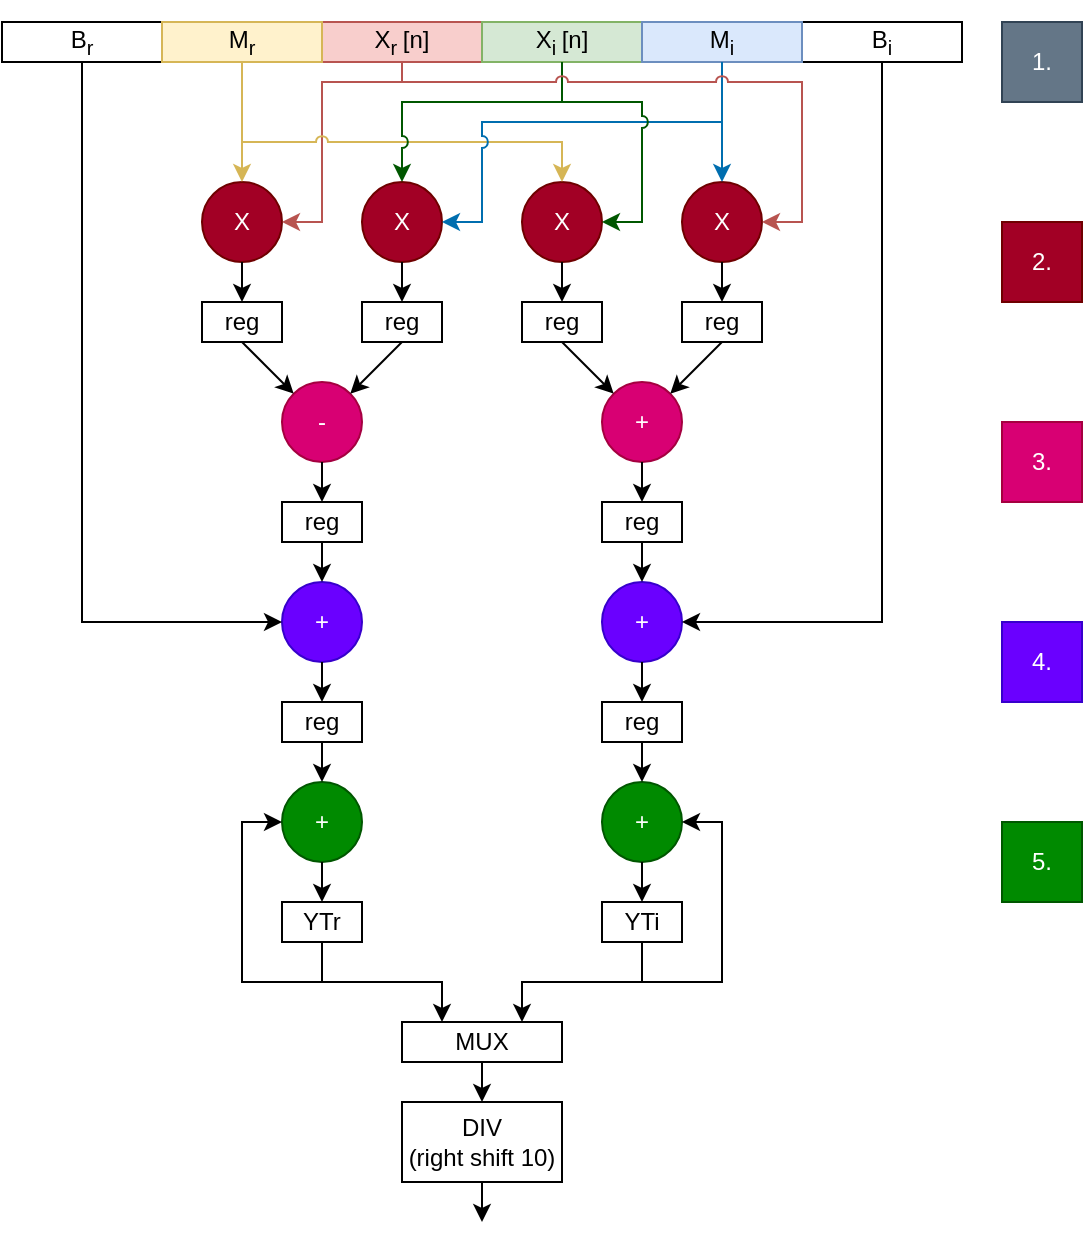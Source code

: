<mxfile version="20.4.0" type="device"><diagram id="ZC7KPHYoLnOwR-cc_QP7" name="Page-1"><mxGraphModel dx="1422" dy="754" grid="1" gridSize="10" guides="1" tooltips="1" connect="1" arrows="1" fold="1" page="1" pageScale="1" pageWidth="827" pageHeight="1169" math="0" shadow="0"><root><mxCell id="0"/><mxCell id="1" parent="0"/><mxCell id="bzOef7wB1T1-UV5ergGm-1" value="X" style="ellipse;whiteSpace=wrap;html=1;aspect=fixed;fillColor=#a20025;strokeColor=#6F0000;fontColor=#ffffff;" vertex="1" parent="1"><mxGeometry x="140" y="120" width="40" height="40" as="geometry"/></mxCell><mxCell id="bzOef7wB1T1-UV5ergGm-2" value="X" style="ellipse;whiteSpace=wrap;html=1;aspect=fixed;fillColor=#a20025;strokeColor=#6F0000;fontColor=#ffffff;" vertex="1" parent="1"><mxGeometry x="220" y="120" width="40" height="40" as="geometry"/></mxCell><mxCell id="bzOef7wB1T1-UV5ergGm-3" value="X" style="ellipse;whiteSpace=wrap;html=1;aspect=fixed;fillColor=#a20025;strokeColor=#6F0000;fontColor=#ffffff;" vertex="1" parent="1"><mxGeometry x="300" y="120" width="40" height="40" as="geometry"/></mxCell><mxCell id="bzOef7wB1T1-UV5ergGm-17" style="edgeStyle=orthogonalEdgeStyle;rounded=0;orthogonalLoop=1;jettySize=auto;html=1;exitX=0.5;exitY=0;exitDx=0;exitDy=0;" edge="1" parent="1" source="bzOef7wB1T1-UV5ergGm-4"><mxGeometry relative="1" as="geometry"><mxPoint x="400.143" y="159.857" as="targetPoint"/></mxGeometry></mxCell><mxCell id="bzOef7wB1T1-UV5ergGm-4" value="X" style="ellipse;whiteSpace=wrap;html=1;aspect=fixed;fillColor=#a20025;strokeColor=#6F0000;fontColor=#ffffff;" vertex="1" parent="1"><mxGeometry x="380" y="120" width="40" height="40" as="geometry"/></mxCell><mxCell id="bzOef7wB1T1-UV5ergGm-5" value="-" style="ellipse;whiteSpace=wrap;html=1;aspect=fixed;fillColor=#d80073;strokeColor=#A50040;fontColor=#ffffff;" vertex="1" parent="1"><mxGeometry x="180" y="220" width="40" height="40" as="geometry"/></mxCell><mxCell id="bzOef7wB1T1-UV5ergGm-6" value="+" style="ellipse;whiteSpace=wrap;html=1;aspect=fixed;fillColor=#d80073;strokeColor=#A50040;fontColor=#ffffff;" vertex="1" parent="1"><mxGeometry x="340" y="220" width="40" height="40" as="geometry"/></mxCell><mxCell id="bzOef7wB1T1-UV5ergGm-7" value="+" style="ellipse;whiteSpace=wrap;html=1;aspect=fixed;fillColor=#6a00ff;strokeColor=#3700CC;fontColor=#ffffff;" vertex="1" parent="1"><mxGeometry x="180" y="320" width="40" height="40" as="geometry"/></mxCell><mxCell id="bzOef7wB1T1-UV5ergGm-8" value="+" style="ellipse;whiteSpace=wrap;html=1;aspect=fixed;fillColor=#6a00ff;strokeColor=#3700CC;fontColor=#ffffff;" vertex="1" parent="1"><mxGeometry x="340" y="320" width="40" height="40" as="geometry"/></mxCell><mxCell id="bzOef7wB1T1-UV5ergGm-9" value="" style="endArrow=classic;html=1;rounded=0;entryX=0;entryY=0;entryDx=0;entryDy=0;" edge="1" parent="1" target="bzOef7wB1T1-UV5ergGm-5"><mxGeometry width="50" height="50" relative="1" as="geometry"><mxPoint x="160" y="200" as="sourcePoint"/><mxPoint x="340" y="260" as="targetPoint"/></mxGeometry></mxCell><mxCell id="bzOef7wB1T1-UV5ergGm-10" value="" style="endArrow=classic;html=1;rounded=0;entryX=1;entryY=0;entryDx=0;entryDy=0;startArrow=none;exitX=0.5;exitY=1;exitDx=0;exitDy=0;" edge="1" parent="1" source="bzOef7wB1T1-UV5ergGm-21" target="bzOef7wB1T1-UV5ergGm-5"><mxGeometry width="50" height="50" relative="1" as="geometry"><mxPoint x="240" y="200" as="sourcePoint"/><mxPoint x="340" y="260" as="targetPoint"/></mxGeometry></mxCell><mxCell id="bzOef7wB1T1-UV5ergGm-11" value="" style="endArrow=classic;html=1;rounded=0;entryX=0;entryY=0;entryDx=0;entryDy=0;exitX=0.5;exitY=1;exitDx=0;exitDy=0;" edge="1" parent="1" source="bzOef7wB1T1-UV5ergGm-18" target="bzOef7wB1T1-UV5ergGm-6"><mxGeometry width="50" height="50" relative="1" as="geometry"><mxPoint x="330" y="230" as="sourcePoint"/><mxPoint x="340" y="260" as="targetPoint"/></mxGeometry></mxCell><mxCell id="bzOef7wB1T1-UV5ergGm-12" value="" style="endArrow=classic;html=1;rounded=0;entryX=1;entryY=0;entryDx=0;entryDy=0;exitX=0.5;exitY=1;exitDx=0;exitDy=0;" edge="1" parent="1" source="bzOef7wB1T1-UV5ergGm-19" target="bzOef7wB1T1-UV5ergGm-6"><mxGeometry width="50" height="50" relative="1" as="geometry"><mxPoint x="400" y="220" as="sourcePoint"/><mxPoint x="340" y="260" as="targetPoint"/></mxGeometry></mxCell><mxCell id="bzOef7wB1T1-UV5ergGm-13" value="" style="endArrow=classic;html=1;rounded=0;exitX=0.5;exitY=1;exitDx=0;exitDy=0;" edge="1" parent="1" source="bzOef7wB1T1-UV5ergGm-28" target="bzOef7wB1T1-UV5ergGm-7"><mxGeometry width="50" height="50" relative="1" as="geometry"><mxPoint x="200" y="340" as="sourcePoint"/><mxPoint x="380" y="280" as="targetPoint"/></mxGeometry></mxCell><mxCell id="bzOef7wB1T1-UV5ergGm-14" value="" style="endArrow=classic;html=1;rounded=0;entryX=0.5;entryY=0;entryDx=0;entryDy=0;exitX=0.5;exitY=1;exitDx=0;exitDy=0;" edge="1" parent="1" source="bzOef7wB1T1-UV5ergGm-29" target="bzOef7wB1T1-UV5ergGm-8"><mxGeometry width="50" height="50" relative="1" as="geometry"><mxPoint x="360" y="330" as="sourcePoint"/><mxPoint x="380" y="280" as="targetPoint"/></mxGeometry></mxCell><mxCell id="bzOef7wB1T1-UV5ergGm-15" value="" style="endArrow=classic;html=1;rounded=0;entryX=0;entryY=0.5;entryDx=0;entryDy=0;exitX=0.5;exitY=1;exitDx=0;exitDy=0;" edge="1" parent="1" source="bzOef7wB1T1-UV5ergGm-40" target="bzOef7wB1T1-UV5ergGm-7"><mxGeometry width="50" height="50" relative="1" as="geometry"><mxPoint x="100" y="320" as="sourcePoint"/><mxPoint x="170" y="340" as="targetPoint"/><Array as="points"><mxPoint x="80" y="340"/></Array></mxGeometry></mxCell><mxCell id="bzOef7wB1T1-UV5ergGm-16" value="" style="endArrow=classic;html=1;rounded=0;entryX=1;entryY=0.5;entryDx=0;entryDy=0;exitX=0.5;exitY=1;exitDx=0;exitDy=0;" edge="1" parent="1" source="bzOef7wB1T1-UV5ergGm-39" target="bzOef7wB1T1-UV5ergGm-8"><mxGeometry width="50" height="50" relative="1" as="geometry"><mxPoint x="440" y="280" as="sourcePoint"/><mxPoint x="400" y="320" as="targetPoint"/><Array as="points"><mxPoint x="480" y="340"/></Array></mxGeometry></mxCell><mxCell id="bzOef7wB1T1-UV5ergGm-18" value="reg" style="rounded=0;whiteSpace=wrap;html=1;" vertex="1" parent="1"><mxGeometry x="300" y="180" width="40" height="20" as="geometry"/></mxCell><mxCell id="bzOef7wB1T1-UV5ergGm-19" value="reg" style="rounded=0;whiteSpace=wrap;html=1;" vertex="1" parent="1"><mxGeometry x="380" y="180" width="40" height="20" as="geometry"/></mxCell><mxCell id="bzOef7wB1T1-UV5ergGm-20" value="reg" style="rounded=0;whiteSpace=wrap;html=1;" vertex="1" parent="1"><mxGeometry x="140" y="180" width="40" height="20" as="geometry"/></mxCell><mxCell id="bzOef7wB1T1-UV5ergGm-21" value="reg" style="rounded=0;whiteSpace=wrap;html=1;" vertex="1" parent="1"><mxGeometry x="220" y="180" width="40" height="20" as="geometry"/></mxCell><mxCell id="bzOef7wB1T1-UV5ergGm-24" value="" style="endArrow=classic;html=1;rounded=0;exitX=0.5;exitY=1;exitDx=0;exitDy=0;entryX=0.5;entryY=0;entryDx=0;entryDy=0;" edge="1" parent="1" source="bzOef7wB1T1-UV5ergGm-4" target="bzOef7wB1T1-UV5ergGm-19"><mxGeometry width="50" height="50" relative="1" as="geometry"><mxPoint x="330" y="270" as="sourcePoint"/><mxPoint x="380" y="220" as="targetPoint"/></mxGeometry></mxCell><mxCell id="bzOef7wB1T1-UV5ergGm-25" value="" style="endArrow=classic;html=1;rounded=0;exitX=0.5;exitY=1;exitDx=0;exitDy=0;entryX=0.5;entryY=0;entryDx=0;entryDy=0;" edge="1" parent="1" source="bzOef7wB1T1-UV5ergGm-3" target="bzOef7wB1T1-UV5ergGm-18"><mxGeometry width="50" height="50" relative="1" as="geometry"><mxPoint x="330" y="270" as="sourcePoint"/><mxPoint x="380" y="220" as="targetPoint"/></mxGeometry></mxCell><mxCell id="bzOef7wB1T1-UV5ergGm-26" value="" style="endArrow=classic;html=1;rounded=0;exitX=0.5;exitY=1;exitDx=0;exitDy=0;" edge="1" parent="1" source="bzOef7wB1T1-UV5ergGm-2" target="bzOef7wB1T1-UV5ergGm-21"><mxGeometry width="50" height="50" relative="1" as="geometry"><mxPoint x="330" y="270" as="sourcePoint"/><mxPoint x="380" y="220" as="targetPoint"/></mxGeometry></mxCell><mxCell id="bzOef7wB1T1-UV5ergGm-27" value="" style="endArrow=classic;html=1;rounded=0;entryX=0.5;entryY=0;entryDx=0;entryDy=0;exitX=0.5;exitY=1;exitDx=0;exitDy=0;" edge="1" parent="1" source="bzOef7wB1T1-UV5ergGm-1" target="bzOef7wB1T1-UV5ergGm-20"><mxGeometry width="50" height="50" relative="1" as="geometry"><mxPoint x="40" y="220" as="sourcePoint"/><mxPoint x="90" y="170" as="targetPoint"/></mxGeometry></mxCell><mxCell id="bzOef7wB1T1-UV5ergGm-28" value="reg" style="rounded=0;whiteSpace=wrap;html=1;" vertex="1" parent="1"><mxGeometry x="180" y="280" width="40" height="20" as="geometry"/></mxCell><mxCell id="bzOef7wB1T1-UV5ergGm-29" value="reg" style="rounded=0;whiteSpace=wrap;html=1;" vertex="1" parent="1"><mxGeometry x="340" y="280" width="40" height="20" as="geometry"/></mxCell><mxCell id="bzOef7wB1T1-UV5ergGm-30" value="" style="endArrow=classic;html=1;rounded=0;exitX=0.5;exitY=1;exitDx=0;exitDy=0;entryX=0.5;entryY=0;entryDx=0;entryDy=0;" edge="1" parent="1" source="bzOef7wB1T1-UV5ergGm-6" target="bzOef7wB1T1-UV5ergGm-29"><mxGeometry width="50" height="50" relative="1" as="geometry"><mxPoint x="330" y="270" as="sourcePoint"/><mxPoint x="380" y="220" as="targetPoint"/></mxGeometry></mxCell><mxCell id="bzOef7wB1T1-UV5ergGm-31" value="" style="endArrow=classic;html=1;rounded=0;exitX=0.5;exitY=1;exitDx=0;exitDy=0;entryX=0.5;entryY=0;entryDx=0;entryDy=0;" edge="1" parent="1" source="bzOef7wB1T1-UV5ergGm-5" target="bzOef7wB1T1-UV5ergGm-28"><mxGeometry width="50" height="50" relative="1" as="geometry"><mxPoint x="330" y="270" as="sourcePoint"/><mxPoint x="380" y="220" as="targetPoint"/></mxGeometry></mxCell><mxCell id="bzOef7wB1T1-UV5ergGm-39" value="B&lt;sub&gt;i&lt;/sub&gt;" style="rounded=0;whiteSpace=wrap;html=1;" vertex="1" parent="1"><mxGeometry x="440" y="40" width="80" height="20" as="geometry"/></mxCell><mxCell id="bzOef7wB1T1-UV5ergGm-40" value="B&lt;sub&gt;r&lt;/sub&gt;" style="rounded=0;whiteSpace=wrap;html=1;" vertex="1" parent="1"><mxGeometry x="40" y="40" width="80" height="20" as="geometry"/></mxCell><mxCell id="bzOef7wB1T1-UV5ergGm-41" value="&lt;p class=&quot;MsoNormal&quot;&gt;X&lt;sub&gt;r&amp;nbsp;&lt;/sub&gt;[n]&lt;/p&gt;" style="rounded=0;whiteSpace=wrap;html=1;fillColor=#f8cecc;strokeColor=#b85450;" vertex="1" parent="1"><mxGeometry x="200" y="40" width="80" height="20" as="geometry"/></mxCell><mxCell id="bzOef7wB1T1-UV5ergGm-42" value="&lt;p class=&quot;MsoNormal&quot;&gt;X&lt;sub&gt;i &lt;/sub&gt;[n]&lt;/p&gt;" style="rounded=0;whiteSpace=wrap;html=1;fillColor=#d5e8d4;strokeColor=#82b366;" vertex="1" parent="1"><mxGeometry x="280" y="40" width="80" height="20" as="geometry"/></mxCell><mxCell id="bzOef7wB1T1-UV5ergGm-43" value="" style="endArrow=classic;html=1;rounded=0;exitX=0.5;exitY=1;exitDx=0;exitDy=0;" edge="1" parent="1" source="bzOef7wB1T1-UV5ergGm-7"><mxGeometry width="50" height="50" relative="1" as="geometry"><mxPoint x="310" y="420" as="sourcePoint"/><mxPoint x="200" y="380" as="targetPoint"/></mxGeometry></mxCell><mxCell id="bzOef7wB1T1-UV5ergGm-44" value="" style="endArrow=classic;html=1;rounded=0;exitX=0.5;exitY=1;exitDx=0;exitDy=0;" edge="1" parent="1" source="bzOef7wB1T1-UV5ergGm-8"><mxGeometry width="50" height="50" relative="1" as="geometry"><mxPoint x="210" y="370" as="sourcePoint"/><mxPoint x="360" y="380" as="targetPoint"/></mxGeometry></mxCell><mxCell id="bzOef7wB1T1-UV5ergGm-45" value="+" style="ellipse;whiteSpace=wrap;html=1;aspect=fixed;fillColor=#008a00;strokeColor=#005700;fontColor=#ffffff;" vertex="1" parent="1"><mxGeometry x="340" y="420" width="40" height="40" as="geometry"/></mxCell><mxCell id="bzOef7wB1T1-UV5ergGm-46" value="+" style="ellipse;whiteSpace=wrap;html=1;aspect=fixed;fillColor=#008a00;strokeColor=#005700;fontColor=#ffffff;" vertex="1" parent="1"><mxGeometry x="180" y="420" width="40" height="40" as="geometry"/></mxCell><mxCell id="bzOef7wB1T1-UV5ergGm-47" value="M&lt;sub&gt;i&lt;/sub&gt;" style="rounded=0;whiteSpace=wrap;html=1;fillColor=#dae8fc;strokeColor=#6c8ebf;" vertex="1" parent="1"><mxGeometry x="360" y="40" width="80" height="20" as="geometry"/></mxCell><mxCell id="bzOef7wB1T1-UV5ergGm-48" value="M&lt;sub&gt;r&lt;/sub&gt;" style="rounded=0;whiteSpace=wrap;html=1;fillColor=#fff2cc;strokeColor=#d6b656;" vertex="1" parent="1"><mxGeometry x="120" y="40" width="80" height="20" as="geometry"/></mxCell><mxCell id="bzOef7wB1T1-UV5ergGm-49" value="" style="endArrow=classic;html=1;rounded=0;exitX=0.5;exitY=1;exitDx=0;exitDy=0;entryX=0.5;entryY=0;entryDx=0;entryDy=0;fillColor=#fff2cc;strokeColor=#d6b656;gradientColor=#ffd966;" edge="1" parent="1" source="bzOef7wB1T1-UV5ergGm-48" target="bzOef7wB1T1-UV5ergGm-1"><mxGeometry width="50" height="50" relative="1" as="geometry"><mxPoint x="160" y="110" as="sourcePoint"/><mxPoint x="210" y="60" as="targetPoint"/></mxGeometry></mxCell><mxCell id="bzOef7wB1T1-UV5ergGm-50" value="" style="endArrow=classic;html=1;rounded=0;exitX=0.5;exitY=1;exitDx=0;exitDy=0;entryX=1;entryY=0.5;entryDx=0;entryDy=0;fillColor=#f8cecc;strokeColor=#b85450;" edge="1" parent="1" source="bzOef7wB1T1-UV5ergGm-41" target="bzOef7wB1T1-UV5ergGm-1"><mxGeometry width="50" height="50" relative="1" as="geometry"><mxPoint x="220" y="120" as="sourcePoint"/><mxPoint x="270" y="70" as="targetPoint"/><Array as="points"><mxPoint x="240" y="70"/><mxPoint x="200" y="70"/><mxPoint x="200" y="140"/></Array></mxGeometry></mxCell><mxCell id="bzOef7wB1T1-UV5ergGm-51" value="" style="endArrow=classic;html=1;rounded=0;entryX=0.5;entryY=0;entryDx=0;entryDy=0;jumpStyle=arc;fillColor=#fff2cc;gradientColor=#ffd966;strokeColor=#d6b656;" edge="1" parent="1" target="bzOef7wB1T1-UV5ergGm-3"><mxGeometry width="50" height="50" relative="1" as="geometry"><mxPoint x="160" y="100" as="sourcePoint"/><mxPoint x="230" y="90" as="targetPoint"/><Array as="points"><mxPoint x="320" y="100"/></Array></mxGeometry></mxCell><mxCell id="bzOef7wB1T1-UV5ergGm-52" value="reg" style="rounded=0;whiteSpace=wrap;html=1;" vertex="1" parent="1"><mxGeometry x="180" y="380" width="40" height="20" as="geometry"/></mxCell><mxCell id="bzOef7wB1T1-UV5ergGm-53" value="reg" style="rounded=0;whiteSpace=wrap;html=1;" vertex="1" parent="1"><mxGeometry x="340" y="380" width="40" height="20" as="geometry"/></mxCell><mxCell id="bzOef7wB1T1-UV5ergGm-54" value="" style="endArrow=classic;html=1;rounded=0;jumpStyle=arc;exitX=0.5;exitY=1;exitDx=0;exitDy=0;entryX=0.5;entryY=0;entryDx=0;entryDy=0;" edge="1" parent="1" source="bzOef7wB1T1-UV5ergGm-52" target="bzOef7wB1T1-UV5ergGm-46"><mxGeometry width="50" height="50" relative="1" as="geometry"><mxPoint x="290" y="380" as="sourcePoint"/><mxPoint x="340" y="330" as="targetPoint"/></mxGeometry></mxCell><mxCell id="bzOef7wB1T1-UV5ergGm-55" value="" style="endArrow=classic;html=1;rounded=0;jumpStyle=arc;exitX=0.5;exitY=1;exitDx=0;exitDy=0;entryX=0.5;entryY=0;entryDx=0;entryDy=0;" edge="1" parent="1" source="bzOef7wB1T1-UV5ergGm-53" target="bzOef7wB1T1-UV5ergGm-45"><mxGeometry width="50" height="50" relative="1" as="geometry"><mxPoint x="210" y="410" as="sourcePoint"/><mxPoint x="210" y="430" as="targetPoint"/></mxGeometry></mxCell><mxCell id="bzOef7wB1T1-UV5ergGm-56" value="" style="endArrow=classic;html=1;rounded=0;jumpStyle=arc;exitX=0.5;exitY=1;exitDx=0;exitDy=0;entryX=0.5;entryY=0;entryDx=0;entryDy=0;fillColor=#008a00;strokeColor=#005700;" edge="1" parent="1" source="bzOef7wB1T1-UV5ergGm-42" target="bzOef7wB1T1-UV5ergGm-2"><mxGeometry width="50" height="50" relative="1" as="geometry"><mxPoint x="300" y="120" as="sourcePoint"/><mxPoint x="350" y="70" as="targetPoint"/><Array as="points"><mxPoint x="320" y="80"/><mxPoint x="240" y="80"/></Array></mxGeometry></mxCell><mxCell id="bzOef7wB1T1-UV5ergGm-57" value="" style="endArrow=classic;html=1;rounded=0;jumpStyle=arc;exitX=0.5;exitY=1;exitDx=0;exitDy=0;entryX=1;entryY=0.5;entryDx=0;entryDy=0;fillColor=#1ba1e2;strokeColor=#006EAF;" edge="1" parent="1" source="bzOef7wB1T1-UV5ergGm-47" target="bzOef7wB1T1-UV5ergGm-2"><mxGeometry width="50" height="50" relative="1" as="geometry"><mxPoint x="340" y="120" as="sourcePoint"/><mxPoint x="390" y="70" as="targetPoint"/><Array as="points"><mxPoint x="400" y="90"/><mxPoint x="280" y="90"/><mxPoint x="280" y="140"/><mxPoint x="270" y="140"/></Array></mxGeometry></mxCell><mxCell id="bzOef7wB1T1-UV5ergGm-58" value="" style="endArrow=classic;html=1;rounded=0;jumpStyle=arc;entryX=1;entryY=0.5;entryDx=0;entryDy=0;fillColor=#008a00;strokeColor=#005700;" edge="1" parent="1" target="bzOef7wB1T1-UV5ergGm-3"><mxGeometry width="50" height="50" relative="1" as="geometry"><mxPoint x="320" y="80" as="sourcePoint"/><mxPoint x="390" y="130" as="targetPoint"/><Array as="points"><mxPoint x="360" y="80"/><mxPoint x="360" y="140"/></Array></mxGeometry></mxCell><mxCell id="bzOef7wB1T1-UV5ergGm-59" value="" style="endArrow=classic;html=1;rounded=0;jumpStyle=arc;entryX=1;entryY=0.5;entryDx=0;entryDy=0;fillColor=#f8cecc;strokeColor=#b85450;" edge="1" parent="1" target="bzOef7wB1T1-UV5ergGm-4"><mxGeometry width="50" height="50" relative="1" as="geometry"><mxPoint x="240" y="70" as="sourcePoint"/><mxPoint x="470" y="70" as="targetPoint"/><Array as="points"><mxPoint x="440" y="70"/><mxPoint x="440" y="140"/></Array></mxGeometry></mxCell><mxCell id="bzOef7wB1T1-UV5ergGm-60" value="" style="endArrow=classic;html=1;rounded=0;jumpStyle=arc;entryX=0.5;entryY=0;entryDx=0;entryDy=0;fillColor=#1ba1e2;strokeColor=#006EAF;" edge="1" parent="1" target="bzOef7wB1T1-UV5ergGm-4"><mxGeometry width="50" height="50" relative="1" as="geometry"><mxPoint x="400" y="90" as="sourcePoint"/><mxPoint x="490" y="180" as="targetPoint"/></mxGeometry></mxCell><mxCell id="bzOef7wB1T1-UV5ergGm-61" value="YTr" style="rounded=0;whiteSpace=wrap;html=1;" vertex="1" parent="1"><mxGeometry x="180" y="480" width="40" height="20" as="geometry"/></mxCell><mxCell id="bzOef7wB1T1-UV5ergGm-62" value="YTi" style="rounded=0;whiteSpace=wrap;html=1;" vertex="1" parent="1"><mxGeometry x="340" y="480" width="40" height="20" as="geometry"/></mxCell><mxCell id="bzOef7wB1T1-UV5ergGm-63" value="" style="endArrow=classic;html=1;rounded=0;jumpStyle=arc;exitX=0.5;exitY=1;exitDx=0;exitDy=0;entryX=0.5;entryY=0;entryDx=0;entryDy=0;" edge="1" parent="1" source="bzOef7wB1T1-UV5ergGm-46" target="bzOef7wB1T1-UV5ergGm-61"><mxGeometry width="50" height="50" relative="1" as="geometry"><mxPoint x="100" y="530" as="sourcePoint"/><mxPoint x="150" y="480" as="targetPoint"/></mxGeometry></mxCell><mxCell id="bzOef7wB1T1-UV5ergGm-64" value="" style="endArrow=classic;html=1;rounded=0;jumpStyle=arc;exitX=0.5;exitY=1;exitDx=0;exitDy=0;entryX=0.5;entryY=0;entryDx=0;entryDy=0;" edge="1" parent="1" source="bzOef7wB1T1-UV5ergGm-45" target="bzOef7wB1T1-UV5ergGm-62"><mxGeometry width="50" height="50" relative="1" as="geometry"><mxPoint x="210" y="470" as="sourcePoint"/><mxPoint x="210" y="490" as="targetPoint"/></mxGeometry></mxCell><mxCell id="bzOef7wB1T1-UV5ergGm-65" value="" style="endArrow=classic;html=1;rounded=0;jumpStyle=arc;exitX=0.5;exitY=1;exitDx=0;exitDy=0;entryX=0.25;entryY=0;entryDx=0;entryDy=0;" edge="1" parent="1" source="bzOef7wB1T1-UV5ergGm-61" target="bzOef7wB1T1-UV5ergGm-89"><mxGeometry width="50" height="50" relative="1" as="geometry"><mxPoint x="240" y="420" as="sourcePoint"/><mxPoint x="200" y="540" as="targetPoint"/><Array as="points"><mxPoint x="200" y="520"/><mxPoint x="260" y="520"/></Array></mxGeometry></mxCell><mxCell id="bzOef7wB1T1-UV5ergGm-66" value="" style="endArrow=classic;html=1;rounded=0;jumpStyle=arc;exitX=0.5;exitY=1;exitDx=0;exitDy=0;entryX=0.75;entryY=0;entryDx=0;entryDy=0;" edge="1" parent="1" source="bzOef7wB1T1-UV5ergGm-62" target="bzOef7wB1T1-UV5ergGm-89"><mxGeometry width="50" height="50" relative="1" as="geometry"><mxPoint x="220" y="480" as="sourcePoint"/><mxPoint x="360" y="540" as="targetPoint"/><Array as="points"><mxPoint x="360" y="520"/><mxPoint x="300" y="520"/></Array></mxGeometry></mxCell><mxCell id="bzOef7wB1T1-UV5ergGm-67" value="" style="endArrow=classic;html=1;rounded=0;jumpStyle=arc;entryX=0;entryY=0.5;entryDx=0;entryDy=0;" edge="1" parent="1" target="bzOef7wB1T1-UV5ergGm-46"><mxGeometry width="50" height="50" relative="1" as="geometry"><mxPoint x="200" y="520" as="sourcePoint"/><mxPoint x="110" y="510" as="targetPoint"/><Array as="points"><mxPoint x="160" y="520"/><mxPoint x="160" y="440"/></Array></mxGeometry></mxCell><mxCell id="bzOef7wB1T1-UV5ergGm-68" value="" style="endArrow=classic;html=1;rounded=0;jumpStyle=arc;entryX=1;entryY=0.5;entryDx=0;entryDy=0;" edge="1" parent="1" target="bzOef7wB1T1-UV5ergGm-45"><mxGeometry width="50" height="50" relative="1" as="geometry"><mxPoint x="360" y="520" as="sourcePoint"/><mxPoint x="434" y="380" as="targetPoint"/><Array as="points"><mxPoint x="400" y="520"/><mxPoint x="400" y="440"/></Array></mxGeometry></mxCell><mxCell id="bzOef7wB1T1-UV5ergGm-78" value="1." style="whiteSpace=wrap;html=1;aspect=fixed;fillColor=#647687;fontColor=#ffffff;strokeColor=#314354;" vertex="1" parent="1"><mxGeometry x="540" y="40" width="40" height="40" as="geometry"/></mxCell><mxCell id="bzOef7wB1T1-UV5ergGm-80" value="2." style="whiteSpace=wrap;html=1;aspect=fixed;fillColor=#a20025;fontColor=#ffffff;strokeColor=#6F0000;" vertex="1" parent="1"><mxGeometry x="540" y="140" width="40" height="40" as="geometry"/></mxCell><mxCell id="bzOef7wB1T1-UV5ergGm-82" value="3." style="whiteSpace=wrap;html=1;aspect=fixed;fillColor=#d80073;fontColor=#ffffff;strokeColor=#A50040;" vertex="1" parent="1"><mxGeometry x="540" y="240" width="40" height="40" as="geometry"/></mxCell><mxCell id="bzOef7wB1T1-UV5ergGm-84" value="4." style="whiteSpace=wrap;html=1;aspect=fixed;fillColor=#6a00ff;fontColor=#ffffff;strokeColor=#3700CC;" vertex="1" parent="1"><mxGeometry x="540" y="340" width="40" height="40" as="geometry"/></mxCell><mxCell id="bzOef7wB1T1-UV5ergGm-86" value="5." style="whiteSpace=wrap;html=1;aspect=fixed;fillColor=#008a00;fontColor=#ffffff;strokeColor=#005700;" vertex="1" parent="1"><mxGeometry x="540" y="440" width="40" height="40" as="geometry"/></mxCell><mxCell id="bzOef7wB1T1-UV5ergGm-89" value="MUX" style="rounded=0;whiteSpace=wrap;html=1;fontSize=12;fontColor=#000000;" vertex="1" parent="1"><mxGeometry x="240" y="540" width="80" height="20" as="geometry"/></mxCell><mxCell id="bzOef7wB1T1-UV5ergGm-90" value="DIV&lt;br&gt;(right shift 10)" style="rounded=0;whiteSpace=wrap;html=1;fontSize=12;fontColor=#000000;" vertex="1" parent="1"><mxGeometry x="240" y="580" width="80" height="40" as="geometry"/></mxCell><mxCell id="bzOef7wB1T1-UV5ergGm-91" value="" style="endArrow=classic;html=1;rounded=0;fontSize=12;fontColor=#000000;jumpStyle=arc;exitX=0.5;exitY=1;exitDx=0;exitDy=0;" edge="1" parent="1" source="bzOef7wB1T1-UV5ergGm-89"><mxGeometry width="50" height="50" relative="1" as="geometry"><mxPoint x="280" y="580" as="sourcePoint"/><mxPoint x="280" y="580" as="targetPoint"/></mxGeometry></mxCell><mxCell id="bzOef7wB1T1-UV5ergGm-92" value="" style="endArrow=classic;html=1;rounded=0;fontSize=12;fontColor=#000000;jumpStyle=arc;exitX=0.5;exitY=1;exitDx=0;exitDy=0;" edge="1" parent="1" source="bzOef7wB1T1-UV5ergGm-90"><mxGeometry width="50" height="50" relative="1" as="geometry"><mxPoint x="270" y="760" as="sourcePoint"/><mxPoint x="280" y="640" as="targetPoint"/></mxGeometry></mxCell></root></mxGraphModel></diagram></mxfile>